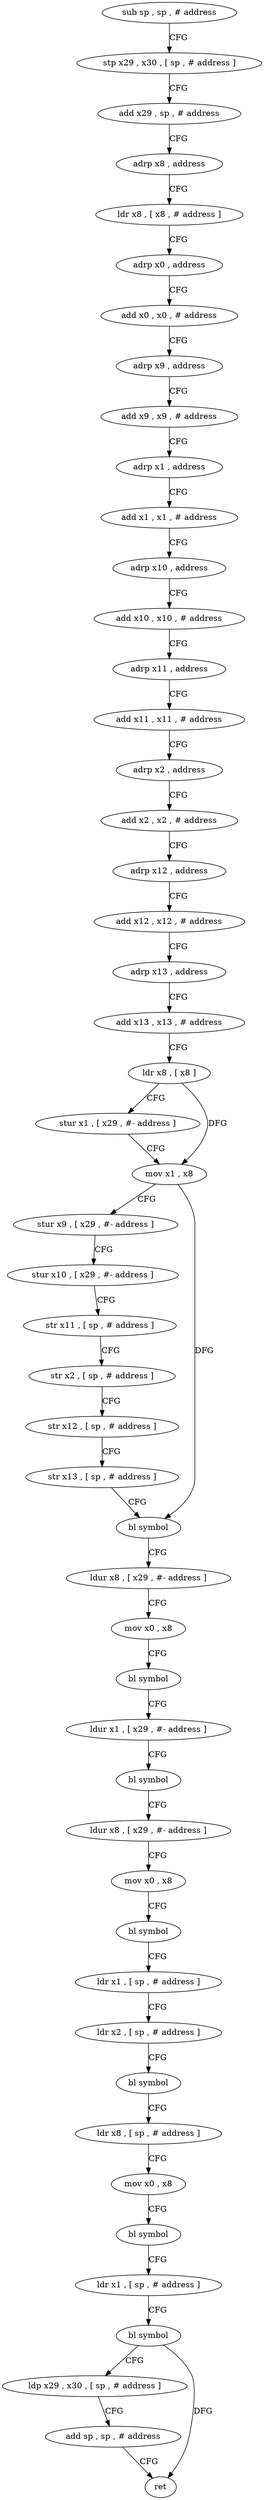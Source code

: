 digraph "func" {
"479544" [label = "sub sp , sp , # address" ]
"479548" [label = "stp x29 , x30 , [ sp , # address ]" ]
"479552" [label = "add x29 , sp , # address" ]
"479556" [label = "adrp x8 , address" ]
"479560" [label = "ldr x8 , [ x8 , # address ]" ]
"479564" [label = "adrp x0 , address" ]
"479568" [label = "add x0 , x0 , # address" ]
"479572" [label = "adrp x9 , address" ]
"479576" [label = "add x9 , x9 , # address" ]
"479580" [label = "adrp x1 , address" ]
"479584" [label = "add x1 , x1 , # address" ]
"479588" [label = "adrp x10 , address" ]
"479592" [label = "add x10 , x10 , # address" ]
"479596" [label = "adrp x11 , address" ]
"479600" [label = "add x11 , x11 , # address" ]
"479604" [label = "adrp x2 , address" ]
"479608" [label = "add x2 , x2 , # address" ]
"479612" [label = "adrp x12 , address" ]
"479616" [label = "add x12 , x12 , # address" ]
"479620" [label = "adrp x13 , address" ]
"479624" [label = "add x13 , x13 , # address" ]
"479628" [label = "ldr x8 , [ x8 ]" ]
"479632" [label = "stur x1 , [ x29 , #- address ]" ]
"479636" [label = "mov x1 , x8" ]
"479640" [label = "stur x9 , [ x29 , #- address ]" ]
"479644" [label = "stur x10 , [ x29 , #- address ]" ]
"479648" [label = "str x11 , [ sp , # address ]" ]
"479652" [label = "str x2 , [ sp , # address ]" ]
"479656" [label = "str x12 , [ sp , # address ]" ]
"479660" [label = "str x13 , [ sp , # address ]" ]
"479664" [label = "bl symbol" ]
"479668" [label = "ldur x8 , [ x29 , #- address ]" ]
"479672" [label = "mov x0 , x8" ]
"479676" [label = "bl symbol" ]
"479680" [label = "ldur x1 , [ x29 , #- address ]" ]
"479684" [label = "bl symbol" ]
"479688" [label = "ldur x8 , [ x29 , #- address ]" ]
"479692" [label = "mov x0 , x8" ]
"479696" [label = "bl symbol" ]
"479700" [label = "ldr x1 , [ sp , # address ]" ]
"479704" [label = "ldr x2 , [ sp , # address ]" ]
"479708" [label = "bl symbol" ]
"479712" [label = "ldr x8 , [ sp , # address ]" ]
"479716" [label = "mov x0 , x8" ]
"479720" [label = "bl symbol" ]
"479724" [label = "ldr x1 , [ sp , # address ]" ]
"479728" [label = "bl symbol" ]
"479732" [label = "ldp x29 , x30 , [ sp , # address ]" ]
"479736" [label = "add sp , sp , # address" ]
"479740" [label = "ret" ]
"479544" -> "479548" [ label = "CFG" ]
"479548" -> "479552" [ label = "CFG" ]
"479552" -> "479556" [ label = "CFG" ]
"479556" -> "479560" [ label = "CFG" ]
"479560" -> "479564" [ label = "CFG" ]
"479564" -> "479568" [ label = "CFG" ]
"479568" -> "479572" [ label = "CFG" ]
"479572" -> "479576" [ label = "CFG" ]
"479576" -> "479580" [ label = "CFG" ]
"479580" -> "479584" [ label = "CFG" ]
"479584" -> "479588" [ label = "CFG" ]
"479588" -> "479592" [ label = "CFG" ]
"479592" -> "479596" [ label = "CFG" ]
"479596" -> "479600" [ label = "CFG" ]
"479600" -> "479604" [ label = "CFG" ]
"479604" -> "479608" [ label = "CFG" ]
"479608" -> "479612" [ label = "CFG" ]
"479612" -> "479616" [ label = "CFG" ]
"479616" -> "479620" [ label = "CFG" ]
"479620" -> "479624" [ label = "CFG" ]
"479624" -> "479628" [ label = "CFG" ]
"479628" -> "479632" [ label = "CFG" ]
"479628" -> "479636" [ label = "DFG" ]
"479632" -> "479636" [ label = "CFG" ]
"479636" -> "479640" [ label = "CFG" ]
"479636" -> "479664" [ label = "DFG" ]
"479640" -> "479644" [ label = "CFG" ]
"479644" -> "479648" [ label = "CFG" ]
"479648" -> "479652" [ label = "CFG" ]
"479652" -> "479656" [ label = "CFG" ]
"479656" -> "479660" [ label = "CFG" ]
"479660" -> "479664" [ label = "CFG" ]
"479664" -> "479668" [ label = "CFG" ]
"479668" -> "479672" [ label = "CFG" ]
"479672" -> "479676" [ label = "CFG" ]
"479676" -> "479680" [ label = "CFG" ]
"479680" -> "479684" [ label = "CFG" ]
"479684" -> "479688" [ label = "CFG" ]
"479688" -> "479692" [ label = "CFG" ]
"479692" -> "479696" [ label = "CFG" ]
"479696" -> "479700" [ label = "CFG" ]
"479700" -> "479704" [ label = "CFG" ]
"479704" -> "479708" [ label = "CFG" ]
"479708" -> "479712" [ label = "CFG" ]
"479712" -> "479716" [ label = "CFG" ]
"479716" -> "479720" [ label = "CFG" ]
"479720" -> "479724" [ label = "CFG" ]
"479724" -> "479728" [ label = "CFG" ]
"479728" -> "479732" [ label = "CFG" ]
"479728" -> "479740" [ label = "DFG" ]
"479732" -> "479736" [ label = "CFG" ]
"479736" -> "479740" [ label = "CFG" ]
}
